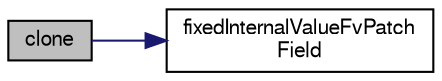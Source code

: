 digraph "clone"
{
  bgcolor="transparent";
  edge [fontname="FreeSans",fontsize="10",labelfontname="FreeSans",labelfontsize="10"];
  node [fontname="FreeSans",fontsize="10",shape=record];
  rankdir="LR";
  Node354 [label="clone",height=0.2,width=0.4,color="black", fillcolor="grey75", style="filled", fontcolor="black"];
  Node354 -> Node355 [color="midnightblue",fontsize="10",style="solid",fontname="FreeSans"];
  Node355 [label="fixedInternalValueFvPatch\lField",height=0.2,width=0.4,color="black",URL="$a22098.html#a75efae32fddda8623999d88835277070",tooltip="Construct from patch and internal field. "];
}
